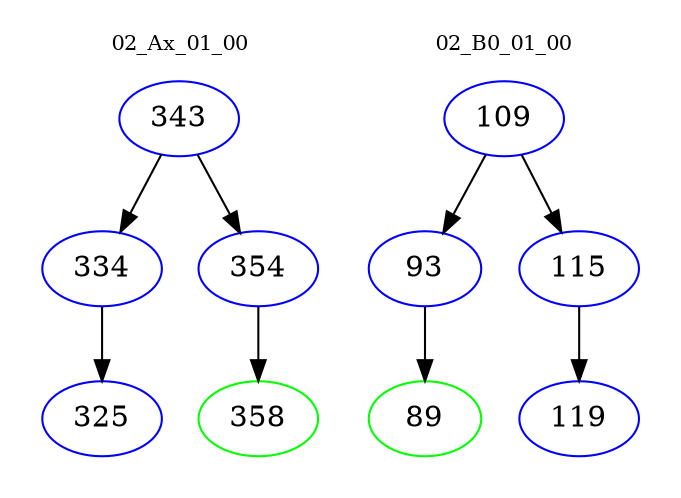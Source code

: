 digraph{
subgraph cluster_0 {
color = white
label = "02_Ax_01_00";
fontsize=10;
T0_343 [label="343", color="blue"]
T0_343 -> T0_334 [color="black"]
T0_334 [label="334", color="blue"]
T0_334 -> T0_325 [color="black"]
T0_325 [label="325", color="blue"]
T0_343 -> T0_354 [color="black"]
T0_354 [label="354", color="blue"]
T0_354 -> T0_358 [color="black"]
T0_358 [label="358", color="green"]
}
subgraph cluster_1 {
color = white
label = "02_B0_01_00";
fontsize=10;
T1_109 [label="109", color="blue"]
T1_109 -> T1_93 [color="black"]
T1_93 [label="93", color="blue"]
T1_93 -> T1_89 [color="black"]
T1_89 [label="89", color="green"]
T1_109 -> T1_115 [color="black"]
T1_115 [label="115", color="blue"]
T1_115 -> T1_119 [color="black"]
T1_119 [label="119", color="blue"]
}
}
